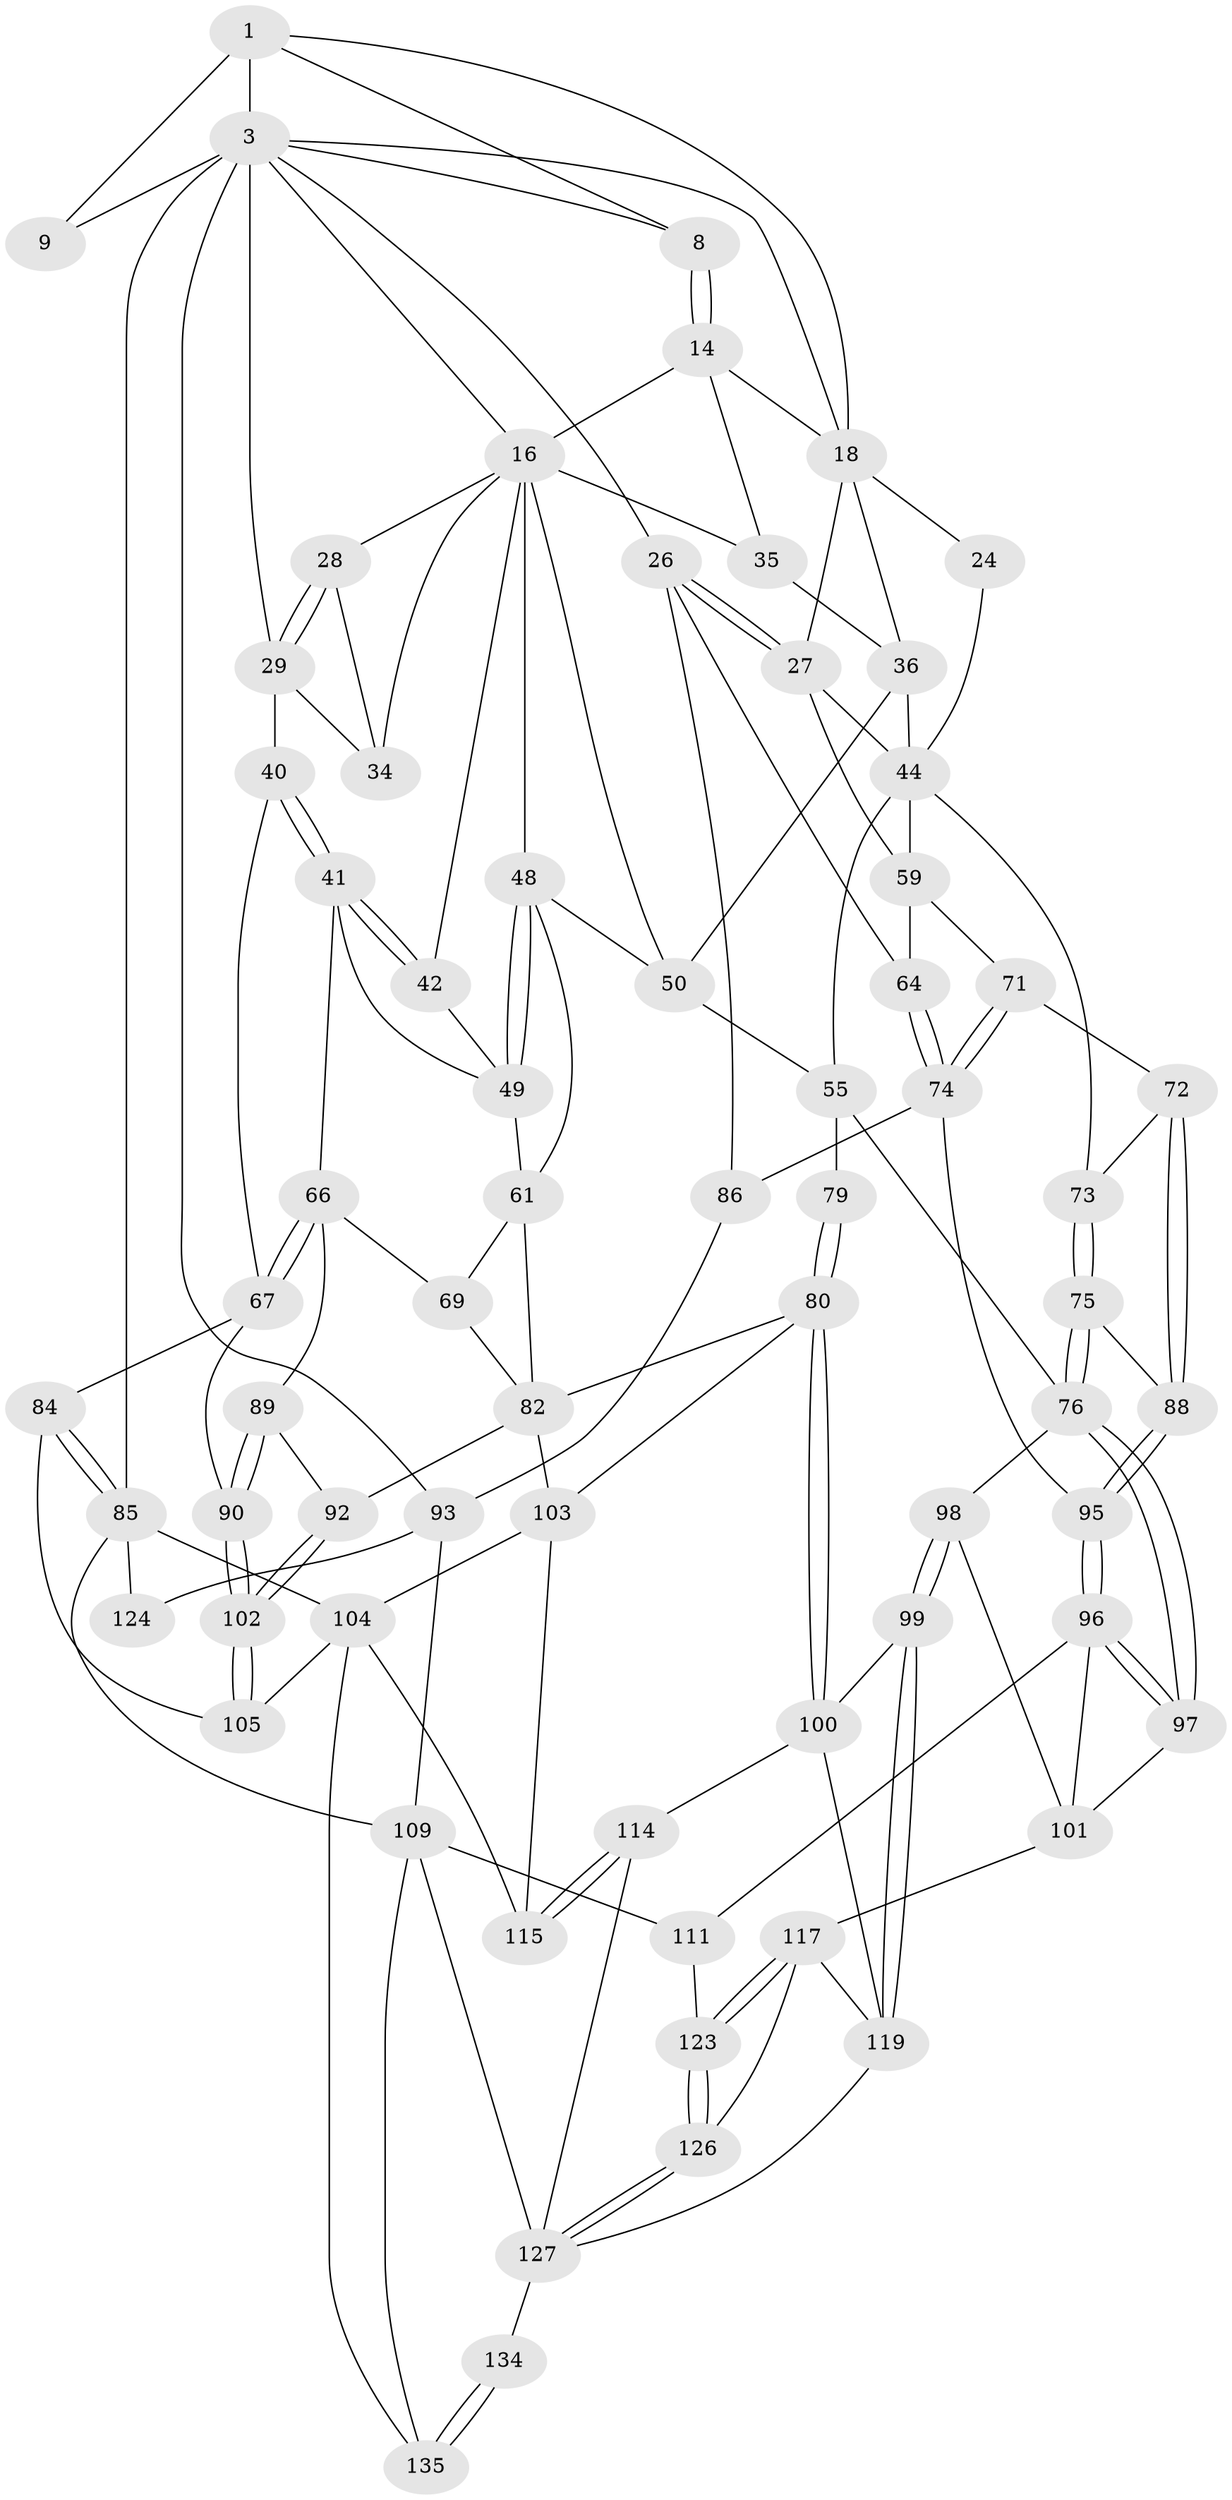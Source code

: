 // original degree distribution, {3: 0.014492753623188406, 4: 0.2536231884057971, 6: 0.2391304347826087, 5: 0.4927536231884058}
// Generated by graph-tools (version 1.1) at 2025/54/03/05/25 16:54:48]
// undirected, 69 vertices, 157 edges
graph export_dot {
graph [start="1"]
  node [color=gray90,style=filled];
  1 [pos="+0.7848256147463756+0",super="+2+7"];
  3 [pos="+1+0",super="+4+11"];
  8 [pos="+0.5581935953573841+0"];
  9 [pos="+0.8913034683623074+0"];
  14 [pos="+0.549585164026849+0.07325761927816443",super="+15"];
  16 [pos="+0.27089006891892536+0.07919517111180666",super="+17+30"];
  18 [pos="+0.7399904393114506+0.10877839154806974",super="+21+19"];
  24 [pos="+0.7467949208477281+0.23679667810021235"];
  26 [pos="+1+0.3161978455108096",super="+63"];
  27 [pos="+0.8602731852953384+0.29725672315724094",super="+46"];
  28 [pos="+0.12610066178768461+0.1320031913114378"];
  29 [pos="+0+0",super="+39"];
  34 [pos="+0.11531880945751502+0.15478450974566937"];
  35 [pos="+0.4340239775607022+0.23139616170406146",super="+38"];
  36 [pos="+0.5843132047704478+0.2676290767259112",super="+37"];
  40 [pos="+0+0.29341298722980413"];
  41 [pos="+0.004933064544815336+0.295254446434927",super="+58"];
  42 [pos="+0.0894644642796591+0.2197456316402171"];
  44 [pos="+0.6986644388217861+0.2808945543930124",super="+47+45"];
  48 [pos="+0.25901810194576+0.3141669569784501",super="+52"];
  49 [pos="+0.19199972187995243+0.3330614027208641",super="+57"];
  50 [pos="+0.4148854367693317+0.36706865302601727",super="+51"];
  55 [pos="+0.5117924052347147+0.4329641270069342",super="+56+78"];
  59 [pos="+0.7466629913684342+0.3897040638049106",super="+65"];
  61 [pos="+0.3031939407131543+0.4387088638681904",super="+62"];
  64 [pos="+0.8184705385029538+0.4676830867217863"];
  66 [pos="+0.07420961887691736+0.4609697642276389",super="+70"];
  67 [pos="+0+0.5941085448741245",super="+68"];
  69 [pos="+0.1454290857462707+0.4729574385610346"];
  71 [pos="+0.7412650272777909+0.5196483241111597"];
  72 [pos="+0.6568616369115287+0.4789894372208701"];
  73 [pos="+0.6471973504234715+0.4680466768514292"];
  74 [pos="+0.7559495856209836+0.540064803070479",super="+87"];
  75 [pos="+0.5810175786817907+0.5814393322424493"];
  76 [pos="+0.5704782532517808+0.5884118160346874",super="+77"];
  79 [pos="+0.3906097762128355+0.6212707054368375"];
  80 [pos="+0.3900891704383237+0.6218583461000065",super="+81"];
  82 [pos="+0.2789997812981906+0.5828087821448507",super="+83+91"];
  84 [pos="+0+1"];
  85 [pos="+0+1",super="+125"];
  86 [pos="+0.8455524867730193+0.6041559958669893"];
  88 [pos="+0.6587456617228609+0.564009373700437"];
  89 [pos="+0.17435121723400038+0.5727202968377622"];
  90 [pos="+0.06354844466749282+0.6410796571519563"];
  92 [pos="+0.25501801550600417+0.5915168650337596"];
  93 [pos="+1+0.5263498895581306",super="+94+122"];
  95 [pos="+0.7434572597815123+0.6183753538939958"];
  96 [pos="+0.7080116328460588+0.6769253510117965",super="+112"];
  97 [pos="+0.60145200150478+0.6476193565501751"];
  98 [pos="+0.4868709579668095+0.7066298525692384"];
  99 [pos="+0.47393410129934216+0.7095116589630929"];
  100 [pos="+0.4043129100024245+0.6518896840256244",super="+113"];
  101 [pos="+0.5546879385972326+0.7109152771567488",super="+116"];
  102 [pos="+0.13942852153538515+0.7394060392438929"];
  103 [pos="+0.23771965347535678+0.7936950687491109",super="+106"];
  104 [pos="+0.19469879882719263+0.7868821539659633",super="+131"];
  105 [pos="+0.1503010062724136+0.7685142161782265",super="+121"];
  109 [pos="+0.8045630284855793+0.8331585172904062",super="+110+137"];
  111 [pos="+0.733820477711898+0.7924820512052193"];
  114 [pos="+0.29558757058661556+0.8167022450021252"];
  115 [pos="+0.27555665062734086+0.8179181867861639"];
  117 [pos="+0.5719279327134232+0.7693108424398392",super="+118"];
  119 [pos="+0.46615788890080345+0.7704212344069072",super="+120"];
  123 [pos="+0.630577630019779+0.8252745227627909"];
  124 [pos="+1+1"];
  126 [pos="+0.5445132273348839+0.9309896258597065"];
  127 [pos="+0.5303510748645356+0.9618261831710379",super="+128+133"];
  134 [pos="+0.4611218940452249+1"];
  135 [pos="+0.45755241226432897+1"];
  1 -- 3;
  1 -- 9 [weight=2];
  1 -- 8;
  1 -- 18;
  3 -- 85 [weight=2];
  3 -- 16;
  3 -- 8;
  3 -- 29;
  3 -- 18;
  3 -- 9;
  3 -- 26;
  3 -- 93;
  8 -- 14;
  8 -- 14;
  14 -- 16;
  14 -- 35;
  14 -- 18 [weight=2];
  16 -- 28;
  16 -- 48;
  16 -- 34;
  16 -- 35 [weight=2];
  16 -- 50;
  16 -- 42;
  18 -- 24 [weight=2];
  18 -- 27;
  18 -- 36;
  24 -- 44;
  26 -- 27;
  26 -- 27;
  26 -- 64;
  26 -- 86;
  27 -- 59;
  27 -- 44;
  28 -- 29;
  28 -- 29;
  28 -- 34;
  29 -- 40;
  29 -- 34;
  35 -- 36;
  36 -- 50;
  36 -- 44;
  40 -- 41;
  40 -- 41;
  40 -- 67;
  41 -- 42;
  41 -- 42;
  41 -- 66;
  41 -- 49;
  42 -- 49;
  44 -- 55;
  44 -- 73;
  44 -- 59;
  48 -- 49;
  48 -- 49;
  48 -- 50;
  48 -- 61;
  49 -- 61;
  50 -- 55;
  55 -- 79 [weight=2];
  55 -- 76;
  59 -- 64;
  59 -- 71;
  61 -- 82;
  61 -- 69;
  64 -- 74;
  64 -- 74;
  66 -- 67;
  66 -- 67;
  66 -- 89;
  66 -- 69;
  67 -- 90;
  67 -- 84;
  69 -- 82;
  71 -- 72;
  71 -- 74;
  71 -- 74;
  72 -- 73;
  72 -- 88;
  72 -- 88;
  73 -- 75;
  73 -- 75;
  74 -- 86;
  74 -- 95;
  75 -- 76;
  75 -- 76;
  75 -- 88;
  76 -- 97;
  76 -- 97;
  76 -- 98;
  79 -- 80;
  79 -- 80;
  80 -- 100;
  80 -- 100;
  80 -- 82;
  80 -- 103;
  82 -- 92;
  82 -- 103;
  84 -- 85;
  84 -- 85;
  84 -- 105;
  85 -- 124;
  85 -- 109;
  85 -- 104;
  86 -- 93;
  88 -- 95;
  88 -- 95;
  89 -- 90;
  89 -- 90;
  89 -- 92;
  90 -- 102;
  90 -- 102;
  92 -- 102;
  92 -- 102;
  93 -- 109;
  93 -- 124 [weight=2];
  95 -- 96;
  95 -- 96;
  96 -- 97;
  96 -- 97;
  96 -- 101;
  96 -- 111;
  97 -- 101;
  98 -- 99;
  98 -- 99;
  98 -- 101;
  99 -- 100;
  99 -- 119;
  99 -- 119;
  100 -- 114;
  100 -- 119;
  101 -- 117;
  102 -- 105;
  102 -- 105;
  103 -- 104;
  103 -- 115;
  104 -- 105 [weight=2];
  104 -- 115;
  104 -- 135;
  109 -- 111;
  109 -- 135;
  109 -- 127 [weight=2];
  111 -- 123;
  114 -- 115;
  114 -- 115;
  114 -- 127;
  117 -- 123;
  117 -- 123;
  117 -- 126;
  117 -- 119;
  119 -- 127;
  123 -- 126;
  123 -- 126;
  126 -- 127;
  126 -- 127;
  127 -- 134 [weight=2];
  134 -- 135;
  134 -- 135;
}
